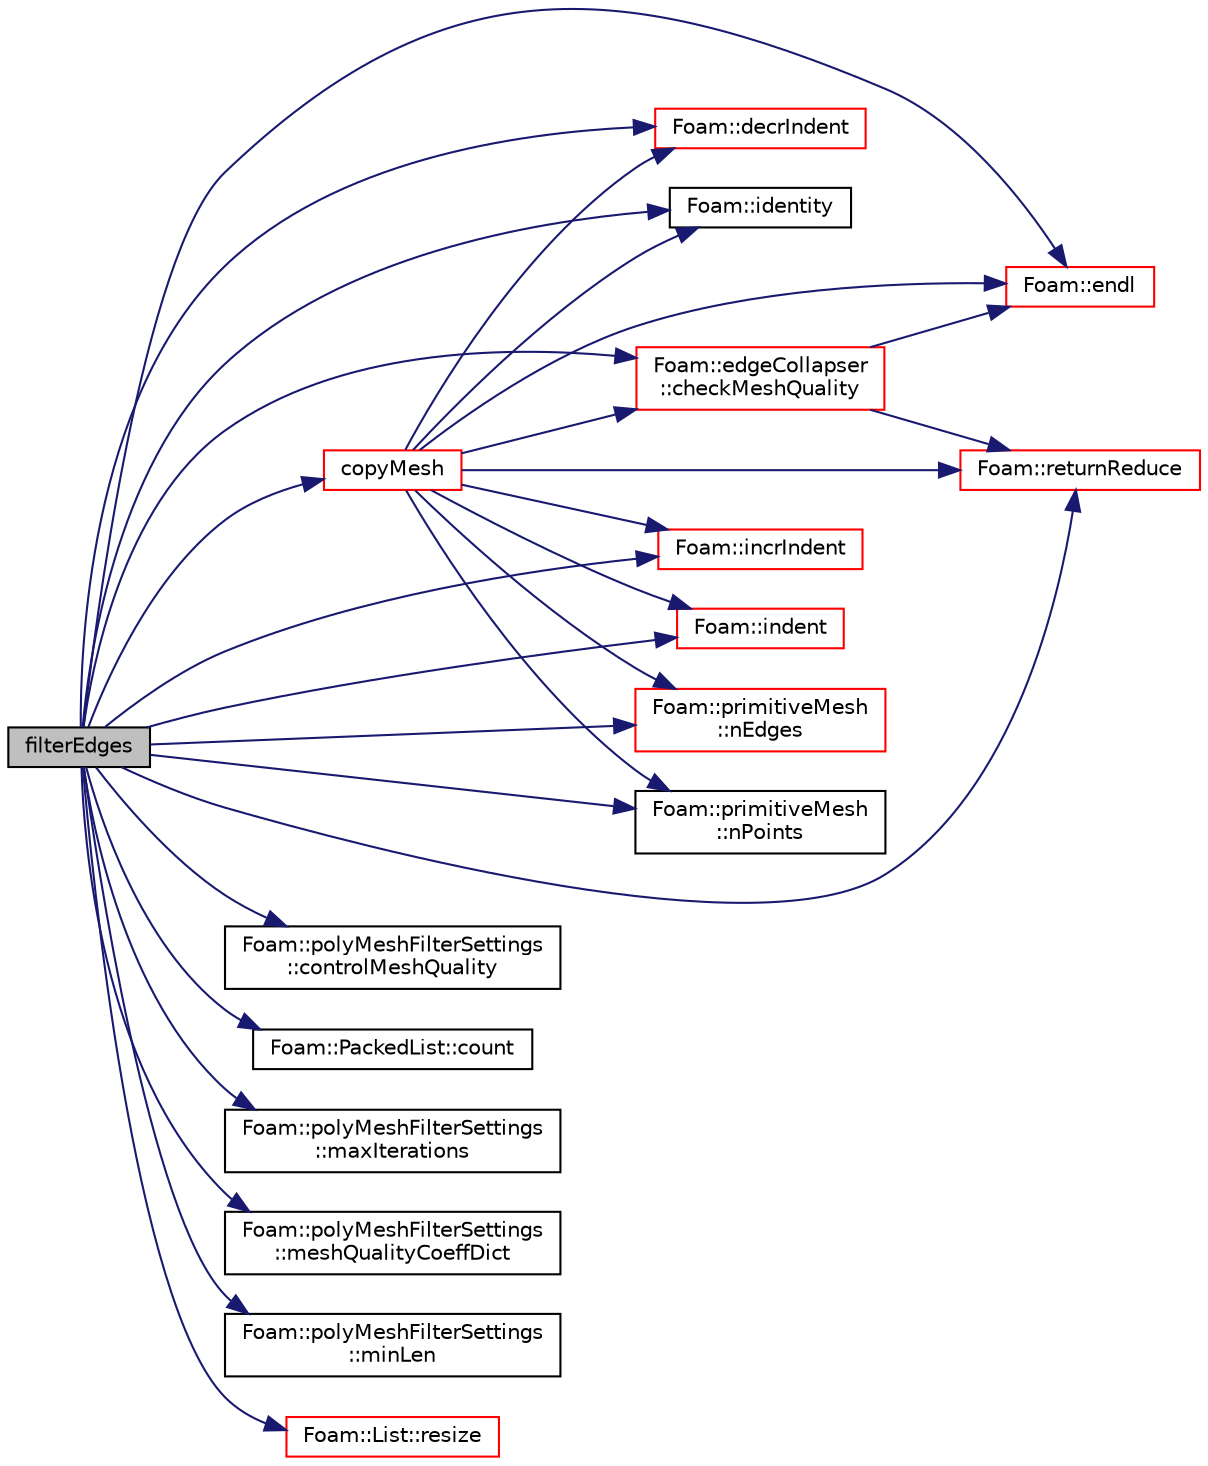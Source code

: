 digraph "filterEdges"
{
  bgcolor="transparent";
  edge [fontname="Helvetica",fontsize="10",labelfontname="Helvetica",labelfontsize="10"];
  node [fontname="Helvetica",fontsize="10",shape=record];
  rankdir="LR";
  Node1 [label="filterEdges",height=0.2,width=0.4,color="black", fillcolor="grey75", style="filled", fontcolor="black"];
  Node1 -> Node2 [color="midnightblue",fontsize="10",style="solid",fontname="Helvetica"];
  Node2 [label="Foam::edgeCollapser\l::checkMeshQuality",height=0.2,width=0.4,color="red",URL="$a00624.html#a05c592dbdbe3fcc0728c2595750b5982",tooltip="Check mesh and mark points on faces in error. "];
  Node2 -> Node3 [color="midnightblue",fontsize="10",style="solid",fontname="Helvetica"];
  Node3 [label="Foam::endl",height=0.2,width=0.4,color="red",URL="$a10936.html#a2db8fe02a0d3909e9351bb4275b23ce4",tooltip="Add newline and flush stream. "];
  Node2 -> Node4 [color="midnightblue",fontsize="10",style="solid",fontname="Helvetica"];
  Node4 [label="Foam::returnReduce",height=0.2,width=0.4,color="red",URL="$a10936.html#a8d528a67d2a9c6fe4fb94bc86872624b"];
  Node1 -> Node5 [color="midnightblue",fontsize="10",style="solid",fontname="Helvetica"];
  Node5 [label="Foam::polyMeshFilterSettings\l::controlMeshQuality",height=0.2,width=0.4,color="black",URL="$a01964.html#ac73ce0145060344978b08aafea89eab2"];
  Node1 -> Node6 [color="midnightblue",fontsize="10",style="solid",fontname="Helvetica"];
  Node6 [label="copyMesh",height=0.2,width=0.4,color="red",URL="$a01963.html#a6d46f578539dd45f89a6ea89738c75b5",tooltip="Return a copy of an fvMesh. "];
  Node6 -> Node2 [color="midnightblue",fontsize="10",style="solid",fontname="Helvetica"];
  Node6 -> Node7 [color="midnightblue",fontsize="10",style="solid",fontname="Helvetica"];
  Node7 [label="Foam::decrIndent",height=0.2,width=0.4,color="red",URL="$a10936.html#a1c3a44e035fae1cd9d5a4a60a7e1c32b",tooltip="Decrement the indent level. "];
  Node6 -> Node3 [color="midnightblue",fontsize="10",style="solid",fontname="Helvetica"];
  Node6 -> Node8 [color="midnightblue",fontsize="10",style="solid",fontname="Helvetica"];
  Node8 [label="Foam::identity",height=0.2,width=0.4,color="black",URL="$a10936.html#a36af96cb841435845fffb4fe69208490",tooltip="Create identity map (map[i] == i) of given length. "];
  Node6 -> Node9 [color="midnightblue",fontsize="10",style="solid",fontname="Helvetica"];
  Node9 [label="Foam::incrIndent",height=0.2,width=0.4,color="red",URL="$a10936.html#a5baff2b2334a238271b33f039e5dde5c",tooltip="Increment the indent level. "];
  Node6 -> Node10 [color="midnightblue",fontsize="10",style="solid",fontname="Helvetica"];
  Node10 [label="Foam::indent",height=0.2,width=0.4,color="red",URL="$a10936.html#ae297c57ea5b952a8bc9e4f30f7ea8701",tooltip="Indent stream. "];
  Node6 -> Node11 [color="midnightblue",fontsize="10",style="solid",fontname="Helvetica"];
  Node11 [label="Foam::primitiveMesh\l::nEdges",height=0.2,width=0.4,color="red",URL="$a02020.html#a1db9478309c639504a743b7b194226f4"];
  Node6 -> Node12 [color="midnightblue",fontsize="10",style="solid",fontname="Helvetica"];
  Node12 [label="Foam::primitiveMesh\l::nPoints",height=0.2,width=0.4,color="black",URL="$a02020.html#a9927abeba2c8506177084d644b6e573a"];
  Node6 -> Node4 [color="midnightblue",fontsize="10",style="solid",fontname="Helvetica"];
  Node1 -> Node13 [color="midnightblue",fontsize="10",style="solid",fontname="Helvetica"];
  Node13 [label="Foam::PackedList::count",height=0.2,width=0.4,color="black",URL="$a01801.html#ab1eb6de2bf3aa228929ab4b40c73507c",tooltip="Count number of bits set, O(log(n)) "];
  Node1 -> Node7 [color="midnightblue",fontsize="10",style="solid",fontname="Helvetica"];
  Node1 -> Node3 [color="midnightblue",fontsize="10",style="solid",fontname="Helvetica"];
  Node1 -> Node8 [color="midnightblue",fontsize="10",style="solid",fontname="Helvetica"];
  Node1 -> Node9 [color="midnightblue",fontsize="10",style="solid",fontname="Helvetica"];
  Node1 -> Node10 [color="midnightblue",fontsize="10",style="solid",fontname="Helvetica"];
  Node1 -> Node14 [color="midnightblue",fontsize="10",style="solid",fontname="Helvetica"];
  Node14 [label="Foam::polyMeshFilterSettings\l::maxIterations",height=0.2,width=0.4,color="black",URL="$a01964.html#a586850f4ccbeb64854d8bec296e8ce23"];
  Node1 -> Node15 [color="midnightblue",fontsize="10",style="solid",fontname="Helvetica"];
  Node15 [label="Foam::polyMeshFilterSettings\l::meshQualityCoeffDict",height=0.2,width=0.4,color="black",URL="$a01964.html#af818a10b313e17e75c88a401aff6ca61"];
  Node1 -> Node16 [color="midnightblue",fontsize="10",style="solid",fontname="Helvetica"];
  Node16 [label="Foam::polyMeshFilterSettings\l::minLen",height=0.2,width=0.4,color="black",URL="$a01964.html#ae8b16860440d64390d3ddb337eb39ccd"];
  Node1 -> Node11 [color="midnightblue",fontsize="10",style="solid",fontname="Helvetica"];
  Node1 -> Node12 [color="midnightblue",fontsize="10",style="solid",fontname="Helvetica"];
  Node1 -> Node17 [color="midnightblue",fontsize="10",style="solid",fontname="Helvetica"];
  Node17 [label="Foam::List::resize",height=0.2,width=0.4,color="red",URL="$a01397.html#a4eb7a78f8b52136a8668d0e785dace04",tooltip="Alias for setSize(const label) "];
  Node1 -> Node4 [color="midnightblue",fontsize="10",style="solid",fontname="Helvetica"];
}
